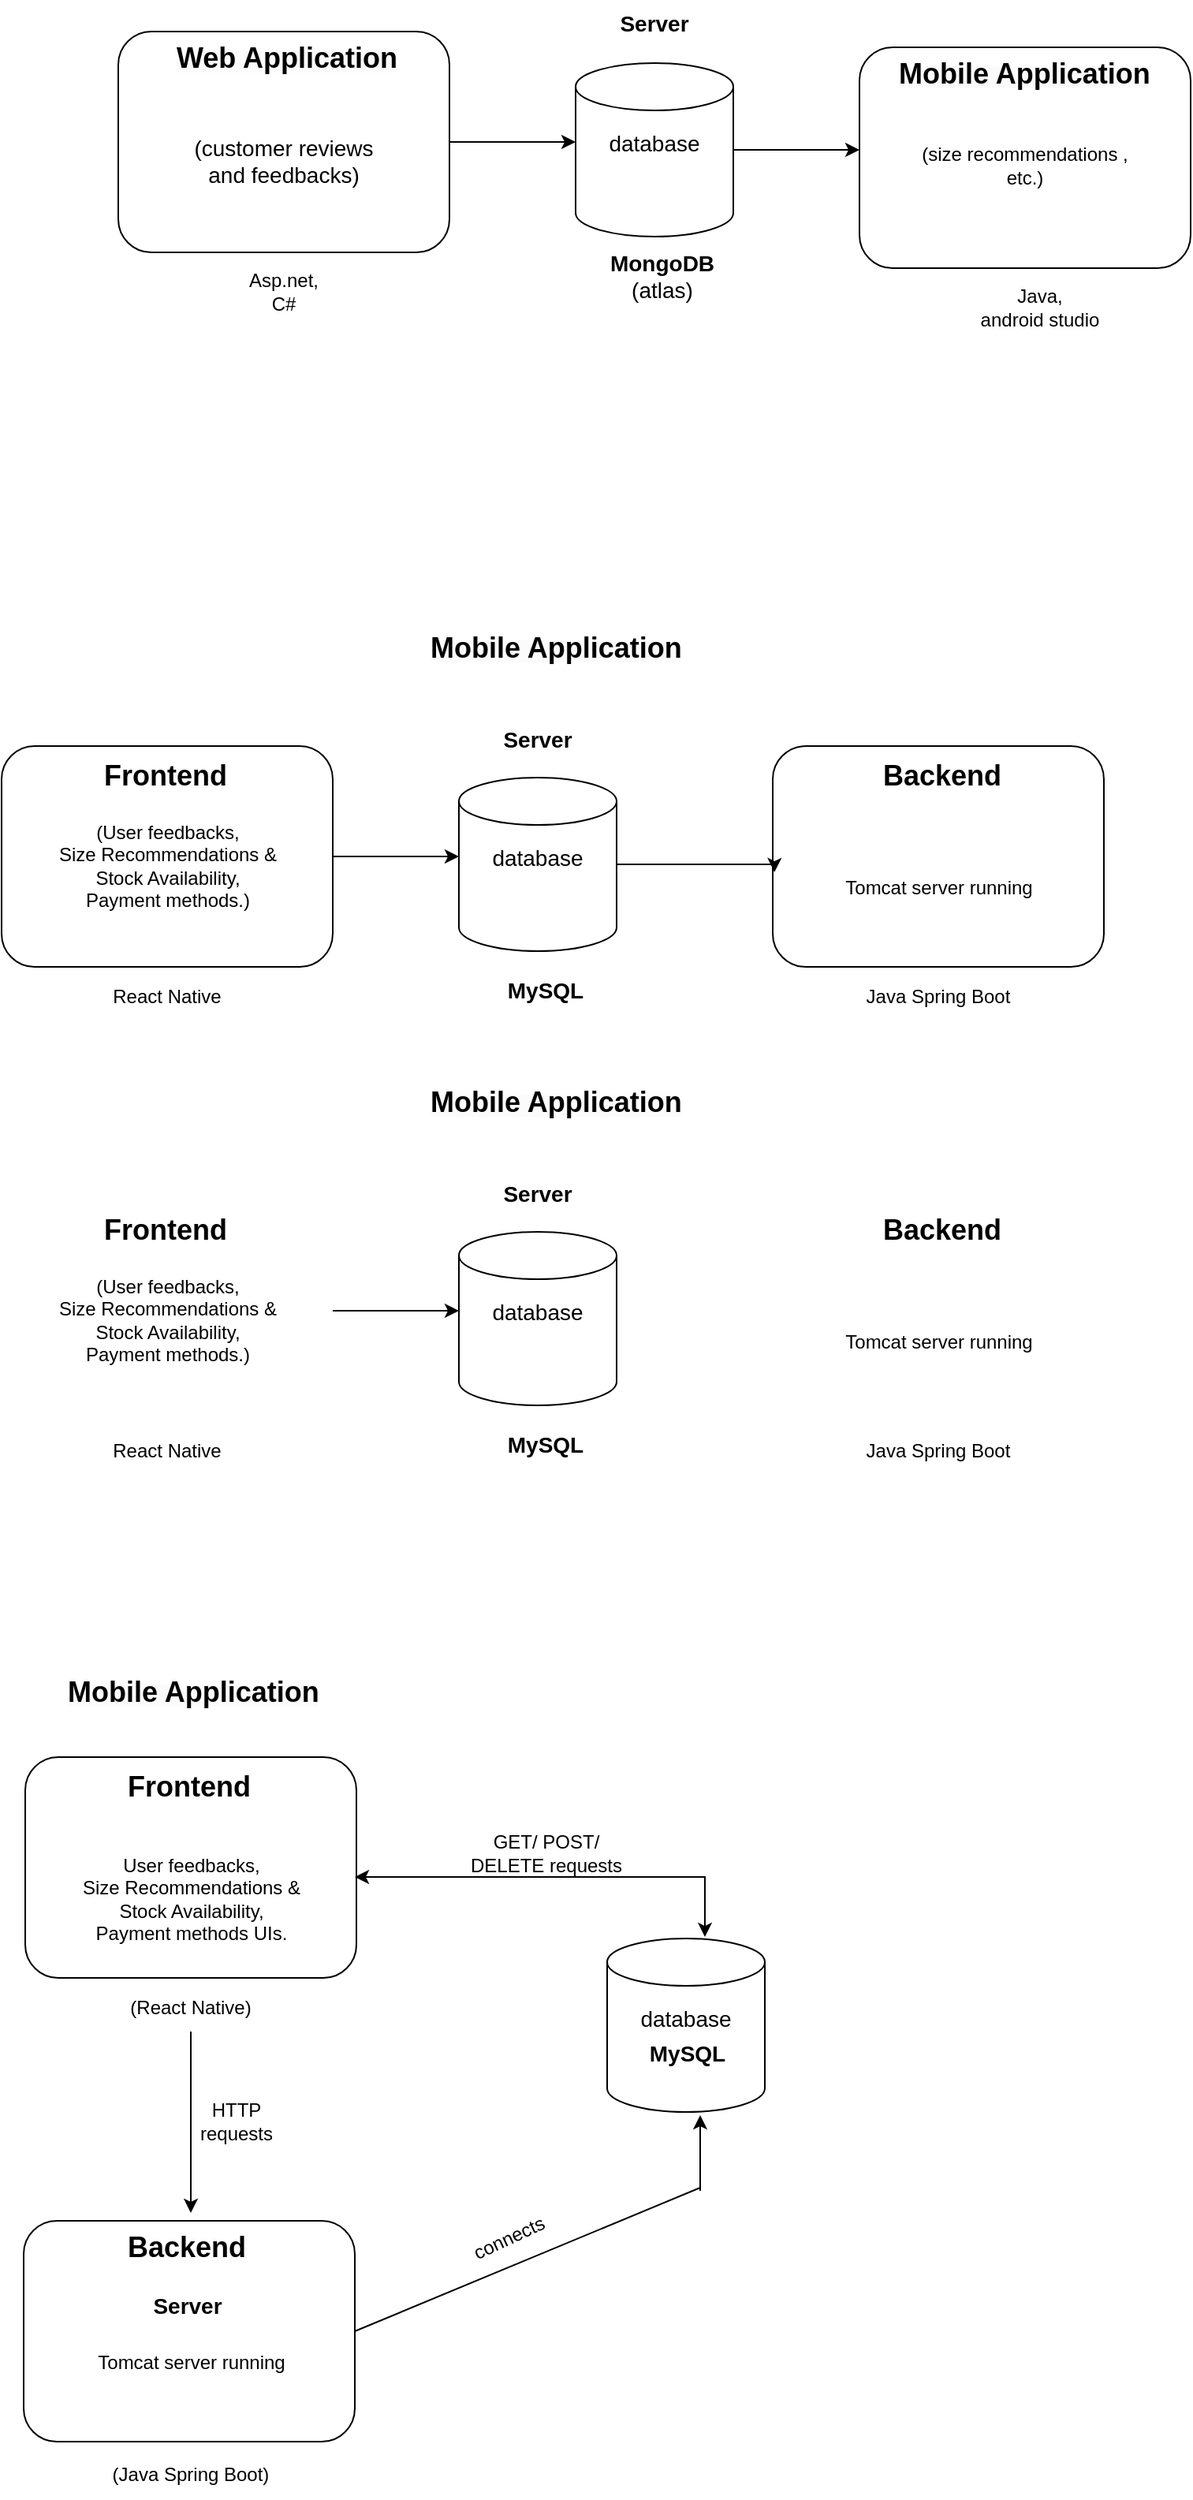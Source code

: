<mxfile version="20.8.16" type="device"><diagram name="Page-1" id="BZRV-TY9ibKb0vm54jg0"><mxGraphModel dx="1674" dy="854" grid="0" gridSize="10" guides="1" tooltips="1" connect="1" arrows="1" fold="1" page="1" pageScale="1" pageWidth="850" pageHeight="1100" math="0" shadow="0"><root><mxCell id="0"/><mxCell id="1" parent="0"/><mxCell id="CbZB21mDeEipqiawHcd9-1" value="" style="rounded=1;whiteSpace=wrap;html=1;" parent="1" vertex="1"><mxGeometry x="150" y="190" width="210" height="140" as="geometry"/></mxCell><mxCell id="CbZB21mDeEipqiawHcd9-3" value="Asp.net, C#" style="text;html=1;strokeColor=none;fillColor=none;align=center;verticalAlign=middle;whiteSpace=wrap;rounded=0;" parent="1" vertex="1"><mxGeometry x="225" y="340" width="60" height="30" as="geometry"/></mxCell><mxCell id="CbZB21mDeEipqiawHcd9-4" value="&lt;br&gt;&lt;font style=&quot;font-size: 14px;&quot;&gt;(customer reviews and feedbacks)&lt;/font&gt;" style="text;html=1;strokeColor=none;fillColor=none;align=center;verticalAlign=middle;whiteSpace=wrap;rounded=0;" parent="1" vertex="1"><mxGeometry x="185" y="250" width="140" height="30" as="geometry"/></mxCell><mxCell id="CbZB21mDeEipqiawHcd9-5" value="&lt;b style=&quot;border-color: var(--border-color); color: rgb(0, 0, 0); font-family: Helvetica; font-size: 12px; font-style: normal; font-variant-ligatures: normal; font-variant-caps: normal; letter-spacing: normal; orphans: 2; text-align: center; text-indent: 0px; text-transform: none; widows: 2; word-spacing: 0px; -webkit-text-stroke-width: 0px; background-color: rgb(251, 251, 251); text-decoration-thickness: initial; text-decoration-style: initial; text-decoration-color: initial;&quot;&gt;&lt;font style=&quot;border-color: var(--border-color); font-size: 18px;&quot;&gt;Web Application&lt;br style=&quot;border-color: var(--border-color);&quot;&gt;&lt;/font&gt;&lt;/b&gt;" style="text;whiteSpace=wrap;html=1;fontSize=18;" parent="1" vertex="1"><mxGeometry x="185" y="190" width="145" height="50" as="geometry"/></mxCell><mxCell id="CbZB21mDeEipqiawHcd9-6" value="" style="endArrow=classic;html=1;rounded=0;fontSize=18;exitX=1;exitY=0.5;exitDx=0;exitDy=0;" parent="1" source="CbZB21mDeEipqiawHcd9-1" edge="1"><mxGeometry width="50" height="50" relative="1" as="geometry"><mxPoint x="400" y="320" as="sourcePoint"/><mxPoint x="440" y="260" as="targetPoint"/></mxGeometry></mxCell><mxCell id="CbZB21mDeEipqiawHcd9-7" value="" style="shape=cylinder3;whiteSpace=wrap;html=1;boundedLbl=1;backgroundOutline=1;size=15;fontSize=18;" parent="1" vertex="1"><mxGeometry x="440" y="210" width="100" height="110" as="geometry"/></mxCell><mxCell id="CbZB21mDeEipqiawHcd9-8" value="&lt;font style=&quot;font-size: 14px;&quot;&gt;database&lt;/font&gt;" style="text;html=1;strokeColor=none;fillColor=none;align=center;verticalAlign=middle;whiteSpace=wrap;rounded=0;fontSize=18;" parent="1" vertex="1"><mxGeometry x="460" y="245" width="60" height="30" as="geometry"/></mxCell><mxCell id="CbZB21mDeEipqiawHcd9-9" value="&lt;b&gt;MongoDB&lt;br&gt;&lt;/b&gt;(atlas)" style="text;html=1;strokeColor=none;fillColor=none;align=center;verticalAlign=middle;whiteSpace=wrap;rounded=0;fontSize=14;" parent="1" vertex="1"><mxGeometry x="460" y="330" width="70" height="30" as="geometry"/></mxCell><mxCell id="CbZB21mDeEipqiawHcd9-10" value="" style="endArrow=classic;html=1;rounded=0;fontSize=14;exitX=1;exitY=0.5;exitDx=0;exitDy=0;exitPerimeter=0;" parent="1" source="CbZB21mDeEipqiawHcd9-7" edge="1"><mxGeometry width="50" height="50" relative="1" as="geometry"><mxPoint x="610" y="320" as="sourcePoint"/><mxPoint x="620" y="265" as="targetPoint"/></mxGeometry></mxCell><mxCell id="CbZB21mDeEipqiawHcd9-11" value="" style="rounded=1;whiteSpace=wrap;html=1;" parent="1" vertex="1"><mxGeometry x="620" y="200" width="210" height="140" as="geometry"/></mxCell><mxCell id="CbZB21mDeEipqiawHcd9-12" value="Java, &lt;br&gt;android studio" style="text;html=1;strokeColor=none;fillColor=none;align=center;verticalAlign=middle;whiteSpace=wrap;rounded=0;" parent="1" vertex="1"><mxGeometry x="687.5" y="350" width="92.5" height="30" as="geometry"/></mxCell><mxCell id="CbZB21mDeEipqiawHcd9-13" value="(size recommendations , etc.)" style="text;html=1;strokeColor=none;fillColor=none;align=center;verticalAlign=middle;whiteSpace=wrap;rounded=0;" parent="1" vertex="1"><mxGeometry x="655" y="260" width="140" height="30" as="geometry"/></mxCell><mxCell id="CbZB21mDeEipqiawHcd9-14" value="&lt;b style=&quot;border-color: var(--border-color); color: rgb(0, 0, 0); font-family: Helvetica; font-size: 12px; font-style: normal; font-variant-ligatures: normal; font-variant-caps: normal; letter-spacing: normal; orphans: 2; text-align: center; text-indent: 0px; text-transform: none; widows: 2; word-spacing: 0px; -webkit-text-stroke-width: 0px; background-color: rgb(251, 251, 251); text-decoration-thickness: initial; text-decoration-style: initial; text-decoration-color: initial;&quot;&gt;&lt;font style=&quot;border-color: var(--border-color); font-size: 18px;&quot;&gt;Mobile Application&lt;br style=&quot;border-color: var(--border-color);&quot;&gt;&lt;/font&gt;&lt;/b&gt;" style="text;whiteSpace=wrap;html=1;fontSize=18;" parent="1" vertex="1"><mxGeometry x="642.5" y="200" width="165" height="50" as="geometry"/></mxCell><mxCell id="CbZB21mDeEipqiawHcd9-16" value="&lt;b&gt;Server&lt;/b&gt;" style="text;html=1;strokeColor=none;fillColor=none;align=center;verticalAlign=middle;whiteSpace=wrap;rounded=0;fontSize=14;" parent="1" vertex="1"><mxGeometry x="460" y="170" width="60" height="30" as="geometry"/></mxCell><mxCell id="sS0dzInzM89B-67DQbU6-15" value="" style="rounded=1;whiteSpace=wrap;html=1;" vertex="1" parent="1"><mxGeometry x="565" y="643" width="210" height="140" as="geometry"/></mxCell><mxCell id="sS0dzInzM89B-67DQbU6-16" value="Java Spring Boot&lt;br&gt;" style="text;html=1;strokeColor=none;fillColor=none;align=center;verticalAlign=middle;whiteSpace=wrap;rounded=0;" vertex="1" parent="1"><mxGeometry x="590.13" y="787" width="159.75" height="30" as="geometry"/></mxCell><mxCell id="sS0dzInzM89B-67DQbU6-17" value="Tomcat server running" style="text;html=1;strokeColor=none;fillColor=none;align=center;verticalAlign=middle;whiteSpace=wrap;rounded=0;" vertex="1" parent="1"><mxGeometry x="596.5" y="712" width="147" height="41" as="geometry"/></mxCell><mxCell id="sS0dzInzM89B-67DQbU6-18" value="&lt;b style=&quot;border-color: var(--border-color); color: rgb(0, 0, 0); font-family: Helvetica; font-size: 12px; font-style: normal; font-variant-ligatures: normal; font-variant-caps: normal; letter-spacing: normal; orphans: 2; text-align: center; text-indent: 0px; text-transform: none; widows: 2; word-spacing: 0px; -webkit-text-stroke-width: 0px; background-color: rgb(251, 251, 251); text-decoration-thickness: initial; text-decoration-style: initial; text-decoration-color: initial;&quot;&gt;&lt;font style=&quot;border-color: var(--border-color); font-size: 18px;&quot;&gt;Mobile Application&lt;br style=&quot;border-color: var(--border-color);&quot;&gt;&lt;/font&gt;&lt;/b&gt;" style="text;whiteSpace=wrap;html=1;fontSize=18;" vertex="1" parent="1"><mxGeometry x="346" y="564" width="165" height="50" as="geometry"/></mxCell><mxCell id="sS0dzInzM89B-67DQbU6-19" value="" style="rounded=1;whiteSpace=wrap;html=1;" vertex="1" parent="1"><mxGeometry x="76" y="643" width="210" height="140" as="geometry"/></mxCell><mxCell id="sS0dzInzM89B-67DQbU6-20" value="&lt;br&gt;" style="text;html=1;strokeColor=none;fillColor=none;align=center;verticalAlign=middle;whiteSpace=wrap;rounded=0;" vertex="1" parent="1"><mxGeometry x="111" y="703" width="140" height="30" as="geometry"/></mxCell><mxCell id="sS0dzInzM89B-67DQbU6-21" value="&lt;b&gt;Frontend&lt;/b&gt;" style="text;whiteSpace=wrap;html=1;fontSize=18;" vertex="1" parent="1"><mxGeometry x="138.5" y="645" width="85" height="50" as="geometry"/></mxCell><mxCell id="sS0dzInzM89B-67DQbU6-22" value="" style="endArrow=classic;html=1;rounded=0;fontSize=18;exitX=1;exitY=0.5;exitDx=0;exitDy=0;" edge="1" source="sS0dzInzM89B-67DQbU6-19" parent="1"><mxGeometry width="50" height="50" relative="1" as="geometry"><mxPoint x="326" y="773" as="sourcePoint"/><mxPoint x="366" y="713" as="targetPoint"/></mxGeometry></mxCell><mxCell id="sS0dzInzM89B-67DQbU6-27" style="edgeStyle=orthogonalEdgeStyle;rounded=0;orthogonalLoop=1;jettySize=auto;html=1;entryX=0.005;entryY=0.571;entryDx=0;entryDy=0;entryPerimeter=0;" edge="1" parent="1" source="sS0dzInzM89B-67DQbU6-23" target="sS0dzInzM89B-67DQbU6-15"><mxGeometry relative="1" as="geometry"><Array as="points"><mxPoint x="523" y="718"/><mxPoint x="523" y="718"/></Array></mxGeometry></mxCell><mxCell id="sS0dzInzM89B-67DQbU6-23" value="" style="shape=cylinder3;whiteSpace=wrap;html=1;boundedLbl=1;backgroundOutline=1;size=15;fontSize=18;" vertex="1" parent="1"><mxGeometry x="366" y="663" width="100" height="110" as="geometry"/></mxCell><mxCell id="sS0dzInzM89B-67DQbU6-24" value="&lt;font style=&quot;font-size: 14px;&quot;&gt;database&lt;/font&gt;" style="text;html=1;strokeColor=none;fillColor=none;align=center;verticalAlign=middle;whiteSpace=wrap;rounded=0;fontSize=18;" vertex="1" parent="1"><mxGeometry x="386" y="698" width="60" height="30" as="geometry"/></mxCell><mxCell id="sS0dzInzM89B-67DQbU6-25" value="&lt;b&gt;MySQL&lt;/b&gt;" style="text;html=1;strokeColor=none;fillColor=none;align=center;verticalAlign=middle;whiteSpace=wrap;rounded=0;fontSize=14;" vertex="1" parent="1"><mxGeometry x="386" y="783" width="70" height="30" as="geometry"/></mxCell><mxCell id="sS0dzInzM89B-67DQbU6-26" value="&lt;b&gt;Server&lt;/b&gt;" style="text;html=1;strokeColor=none;fillColor=none;align=center;verticalAlign=middle;whiteSpace=wrap;rounded=0;fontSize=14;" vertex="1" parent="1"><mxGeometry x="386" y="624" width="60" height="30" as="geometry"/></mxCell><mxCell id="sS0dzInzM89B-67DQbU6-28" value="(User feedbacks,&lt;br&gt;Size Recommendations &amp;amp; Stock Availability,&lt;br&gt;Payment methods.)" style="text;html=1;strokeColor=none;fillColor=none;align=center;verticalAlign=middle;whiteSpace=wrap;rounded=0;" vertex="1" parent="1"><mxGeometry x="107.5" y="698" width="147" height="41" as="geometry"/></mxCell><mxCell id="sS0dzInzM89B-67DQbU6-29" value="React Native" style="text;html=1;strokeColor=none;fillColor=none;align=center;verticalAlign=middle;whiteSpace=wrap;rounded=0;" vertex="1" parent="1"><mxGeometry x="101.12" y="787" width="159.75" height="30" as="geometry"/></mxCell><mxCell id="sS0dzInzM89B-67DQbU6-30" style="edgeStyle=orthogonalEdgeStyle;rounded=0;orthogonalLoop=1;jettySize=auto;html=1;exitX=0.5;exitY=1;exitDx=0;exitDy=0;" edge="1" parent="1" source="sS0dzInzM89B-67DQbU6-29" target="sS0dzInzM89B-67DQbU6-29"><mxGeometry relative="1" as="geometry"/></mxCell><mxCell id="sS0dzInzM89B-67DQbU6-31" value="&lt;b&gt;Backend&lt;/b&gt;" style="text;whiteSpace=wrap;html=1;fontSize=18;" vertex="1" parent="1"><mxGeometry x="632.5" y="645" width="85" height="50" as="geometry"/></mxCell><mxCell id="sS0dzInzM89B-67DQbU6-32" value="" style="rounded=1;whiteSpace=wrap;html=1;" vertex="1" parent="1"><mxGeometry x="91" y="1284" width="210" height="140" as="geometry"/></mxCell><mxCell id="sS0dzInzM89B-67DQbU6-33" value="Java Spring Boot&lt;br&gt;" style="text;html=1;strokeColor=none;fillColor=none;align=center;verticalAlign=middle;whiteSpace=wrap;rounded=0;" vertex="1" parent="1"><mxGeometry x="590.13" y="1075" width="159.75" height="30" as="geometry"/></mxCell><mxCell id="sS0dzInzM89B-67DQbU6-34" value="Tomcat server running" style="text;html=1;strokeColor=none;fillColor=none;align=center;verticalAlign=middle;whiteSpace=wrap;rounded=0;" vertex="1" parent="1"><mxGeometry x="596.5" y="1000" width="147" height="41" as="geometry"/></mxCell><mxCell id="sS0dzInzM89B-67DQbU6-35" value="&lt;b style=&quot;border-color: var(--border-color); color: rgb(0, 0, 0); font-family: Helvetica; font-size: 12px; font-style: normal; font-variant-ligatures: normal; font-variant-caps: normal; letter-spacing: normal; orphans: 2; text-align: center; text-indent: 0px; text-transform: none; widows: 2; word-spacing: 0px; -webkit-text-stroke-width: 0px; background-color: rgb(251, 251, 251); text-decoration-thickness: initial; text-decoration-style: initial; text-decoration-color: initial;&quot;&gt;&lt;font style=&quot;border-color: var(--border-color); font-size: 18px;&quot;&gt;Mobile Application&lt;br style=&quot;border-color: var(--border-color);&quot;&gt;&lt;/font&gt;&lt;/b&gt;" style="text;whiteSpace=wrap;html=1;fontSize=18;" vertex="1" parent="1"><mxGeometry x="346" y="852" width="165" height="50" as="geometry"/></mxCell><mxCell id="sS0dzInzM89B-67DQbU6-36" value="&lt;br&gt;" style="text;html=1;strokeColor=none;fillColor=none;align=center;verticalAlign=middle;whiteSpace=wrap;rounded=0;" vertex="1" parent="1"><mxGeometry x="111" y="991" width="140" height="30" as="geometry"/></mxCell><mxCell id="sS0dzInzM89B-67DQbU6-37" value="&lt;b&gt;Frontend&lt;/b&gt;" style="text;whiteSpace=wrap;html=1;fontSize=18;" vertex="1" parent="1"><mxGeometry x="138.5" y="933" width="85" height="50" as="geometry"/></mxCell><mxCell id="sS0dzInzM89B-67DQbU6-38" value="" style="endArrow=classic;html=1;rounded=0;fontSize=18;exitX=1;exitY=0.5;exitDx=0;exitDy=0;" edge="1" parent="1"><mxGeometry width="50" height="50" relative="1" as="geometry"><mxPoint x="286" y="1001" as="sourcePoint"/><mxPoint x="366" y="1001" as="targetPoint"/></mxGeometry></mxCell><mxCell id="sS0dzInzM89B-67DQbU6-40" value="" style="shape=cylinder3;whiteSpace=wrap;html=1;boundedLbl=1;backgroundOutline=1;size=15;fontSize=18;" vertex="1" parent="1"><mxGeometry x="366" y="951" width="100" height="110" as="geometry"/></mxCell><mxCell id="sS0dzInzM89B-67DQbU6-41" value="&lt;font style=&quot;font-size: 14px;&quot;&gt;database&lt;/font&gt;" style="text;html=1;strokeColor=none;fillColor=none;align=center;verticalAlign=middle;whiteSpace=wrap;rounded=0;fontSize=18;" vertex="1" parent="1"><mxGeometry x="386" y="986" width="60" height="30" as="geometry"/></mxCell><mxCell id="sS0dzInzM89B-67DQbU6-42" value="&lt;b&gt;MySQL&lt;/b&gt;" style="text;html=1;strokeColor=none;fillColor=none;align=center;verticalAlign=middle;whiteSpace=wrap;rounded=0;fontSize=14;" vertex="1" parent="1"><mxGeometry x="386" y="1071" width="70" height="30" as="geometry"/></mxCell><mxCell id="sS0dzInzM89B-67DQbU6-43" value="&lt;b&gt;Server&lt;/b&gt;" style="text;html=1;strokeColor=none;fillColor=none;align=center;verticalAlign=middle;whiteSpace=wrap;rounded=0;fontSize=14;" vertex="1" parent="1"><mxGeometry x="386" y="912" width="60" height="30" as="geometry"/></mxCell><mxCell id="sS0dzInzM89B-67DQbU6-44" value="(User feedbacks,&lt;br&gt;Size Recommendations &amp;amp; Stock Availability,&lt;br&gt;Payment methods.)" style="text;html=1;strokeColor=none;fillColor=none;align=center;verticalAlign=middle;whiteSpace=wrap;rounded=0;" vertex="1" parent="1"><mxGeometry x="107.5" y="986" width="147" height="41" as="geometry"/></mxCell><mxCell id="sS0dzInzM89B-67DQbU6-45" value="React Native" style="text;html=1;strokeColor=none;fillColor=none;align=center;verticalAlign=middle;whiteSpace=wrap;rounded=0;" vertex="1" parent="1"><mxGeometry x="101.12" y="1075" width="159.75" height="30" as="geometry"/></mxCell><mxCell id="sS0dzInzM89B-67DQbU6-46" style="edgeStyle=orthogonalEdgeStyle;rounded=0;orthogonalLoop=1;jettySize=auto;html=1;exitX=0.5;exitY=1;exitDx=0;exitDy=0;" edge="1" source="sS0dzInzM89B-67DQbU6-45" target="sS0dzInzM89B-67DQbU6-45" parent="1"><mxGeometry relative="1" as="geometry"/></mxCell><mxCell id="sS0dzInzM89B-67DQbU6-47" value="&lt;b&gt;Backend&lt;/b&gt;" style="text;whiteSpace=wrap;html=1;fontSize=18;" vertex="1" parent="1"><mxGeometry x="632.5" y="933" width="85" height="50" as="geometry"/></mxCell><mxCell id="sS0dzInzM89B-67DQbU6-48" value="" style="rounded=1;whiteSpace=wrap;html=1;" vertex="1" parent="1"><mxGeometry x="90" y="1578" width="210" height="140" as="geometry"/></mxCell><mxCell id="sS0dzInzM89B-67DQbU6-49" value="(Java Spring Boot)" style="text;html=1;strokeColor=none;fillColor=none;align=center;verticalAlign=middle;whiteSpace=wrap;rounded=0;" vertex="1" parent="1"><mxGeometry x="116.14" y="1724" width="159.75" height="30" as="geometry"/></mxCell><mxCell id="sS0dzInzM89B-67DQbU6-50" value="Tomcat server running" style="text;html=1;strokeColor=none;fillColor=none;align=center;verticalAlign=middle;whiteSpace=wrap;rounded=0;" vertex="1" parent="1"><mxGeometry x="122.5" y="1647" width="147" height="41" as="geometry"/></mxCell><mxCell id="sS0dzInzM89B-67DQbU6-51" value="&lt;b style=&quot;border-color: var(--border-color); color: rgb(0, 0, 0); font-family: Helvetica; font-size: 12px; font-style: normal; font-variant-ligatures: normal; font-variant-caps: normal; letter-spacing: normal; orphans: 2; text-align: center; text-indent: 0px; text-transform: none; widows: 2; word-spacing: 0px; -webkit-text-stroke-width: 0px; background-color: rgb(251, 251, 251); text-decoration-thickness: initial; text-decoration-style: initial; text-decoration-color: initial;&quot;&gt;&lt;font style=&quot;border-color: var(--border-color); font-size: 18px;&quot;&gt;Mobile Application&lt;br style=&quot;border-color: var(--border-color);&quot;&gt;&lt;/font&gt;&lt;/b&gt;" style="text;whiteSpace=wrap;html=1;fontSize=18;" vertex="1" parent="1"><mxGeometry x="116.14" y="1226" width="165" height="50" as="geometry"/></mxCell><mxCell id="sS0dzInzM89B-67DQbU6-52" value="&lt;br&gt;" style="text;html=1;strokeColor=none;fillColor=none;align=center;verticalAlign=middle;whiteSpace=wrap;rounded=0;" vertex="1" parent="1"><mxGeometry x="126" y="1353" width="140" height="30" as="geometry"/></mxCell><mxCell id="sS0dzInzM89B-67DQbU6-53" value="&lt;b&gt;Frontend&lt;/b&gt;" style="text;whiteSpace=wrap;html=1;fontSize=18;" vertex="1" parent="1"><mxGeometry x="153.5" y="1286" width="85" height="50" as="geometry"/></mxCell><mxCell id="sS0dzInzM89B-67DQbU6-56" value="" style="shape=cylinder3;whiteSpace=wrap;html=1;boundedLbl=1;backgroundOutline=1;size=15;fontSize=18;" vertex="1" parent="1"><mxGeometry x="460" y="1399" width="100" height="110" as="geometry"/></mxCell><mxCell id="sS0dzInzM89B-67DQbU6-57" value="&lt;font style=&quot;font-size: 14px;&quot;&gt;database&lt;/font&gt;" style="text;html=1;strokeColor=none;fillColor=none;align=center;verticalAlign=middle;whiteSpace=wrap;rounded=0;fontSize=18;" vertex="1" parent="1"><mxGeometry x="480" y="1434" width="60" height="30" as="geometry"/></mxCell><mxCell id="sS0dzInzM89B-67DQbU6-58" value="&lt;b&gt;MySQL&lt;/b&gt;" style="text;html=1;strokeColor=none;fillColor=none;align=center;verticalAlign=middle;whiteSpace=wrap;rounded=0;fontSize=14;" vertex="1" parent="1"><mxGeometry x="475.5" y="1457" width="70" height="30" as="geometry"/></mxCell><mxCell id="sS0dzInzM89B-67DQbU6-59" value="&lt;b&gt;Server&lt;/b&gt;" style="text;html=1;strokeColor=none;fillColor=none;align=center;verticalAlign=middle;whiteSpace=wrap;rounded=0;fontSize=14;" vertex="1" parent="1"><mxGeometry x="163.5" y="1617" width="60" height="30" as="geometry"/></mxCell><mxCell id="sS0dzInzM89B-67DQbU6-60" value="User feedbacks,&lt;br&gt;Size Recommendations &amp;amp; Stock Availability,&lt;br&gt;Payment methods UIs." style="text;html=1;strokeColor=none;fillColor=none;align=center;verticalAlign=middle;whiteSpace=wrap;rounded=0;" vertex="1" parent="1"><mxGeometry x="122.5" y="1353" width="147" height="41" as="geometry"/></mxCell><mxCell id="sS0dzInzM89B-67DQbU6-61" value="(React Native)" style="text;html=1;strokeColor=none;fillColor=none;align=center;verticalAlign=middle;whiteSpace=wrap;rounded=0;" vertex="1" parent="1"><mxGeometry x="116.13" y="1428" width="159.75" height="30" as="geometry"/></mxCell><mxCell id="sS0dzInzM89B-67DQbU6-63" value="&lt;b&gt;Backend&lt;/b&gt;" style="text;whiteSpace=wrap;html=1;fontSize=18;" vertex="1" parent="1"><mxGeometry x="153.51" y="1578" width="85" height="50" as="geometry"/></mxCell><mxCell id="sS0dzInzM89B-67DQbU6-68" value="" style="endArrow=none;html=1;rounded=0;exitX=1;exitY=0.5;exitDx=0;exitDy=0;" edge="1" parent="1" source="sS0dzInzM89B-67DQbU6-48"><mxGeometry width="50" height="50" relative="1" as="geometry"><mxPoint x="407" y="1330" as="sourcePoint"/><mxPoint x="519" y="1557" as="targetPoint"/></mxGeometry></mxCell><mxCell id="sS0dzInzM89B-67DQbU6-69" value="" style="endArrow=classic;html=1;rounded=0;" edge="1" parent="1"><mxGeometry width="50" height="50" relative="1" as="geometry"><mxPoint x="519" y="1559" as="sourcePoint"/><mxPoint x="519" y="1511" as="targetPoint"/></mxGeometry></mxCell><mxCell id="sS0dzInzM89B-67DQbU6-70" value="connects" style="text;html=1;strokeColor=none;fillColor=none;align=center;verticalAlign=middle;whiteSpace=wrap;rounded=0;rotation=-25;" vertex="1" parent="1"><mxGeometry x="368" y="1574" width="60" height="30" as="geometry"/></mxCell><mxCell id="sS0dzInzM89B-67DQbU6-71" value="HTTP requests" style="text;html=1;strokeColor=none;fillColor=none;align=center;verticalAlign=middle;whiteSpace=wrap;rounded=0;" vertex="1" parent="1"><mxGeometry x="194.5" y="1500" width="60" height="30" as="geometry"/></mxCell><mxCell id="sS0dzInzM89B-67DQbU6-74" value="" style="endArrow=classic;html=1;rounded=0;exitX=0.5;exitY=1;exitDx=0;exitDy=0;" edge="1" parent="1" source="sS0dzInzM89B-67DQbU6-61"><mxGeometry width="50" height="50" relative="1" as="geometry"><mxPoint x="54" y="1531" as="sourcePoint"/><mxPoint x="196" y="1573" as="targetPoint"/></mxGeometry></mxCell><mxCell id="sS0dzInzM89B-67DQbU6-76" value="" style="endArrow=classic;startArrow=classic;html=1;rounded=0;entryX=0.62;entryY=-0.009;entryDx=0;entryDy=0;entryPerimeter=0;" edge="1" parent="1" target="sS0dzInzM89B-67DQbU6-56"><mxGeometry width="50" height="50" relative="1" as="geometry"><mxPoint x="300" y="1360" as="sourcePoint"/><mxPoint x="620" y="1340" as="targetPoint"/><Array as="points"><mxPoint x="522" y="1360"/><mxPoint x="522" y="1370"/></Array></mxGeometry></mxCell><mxCell id="sS0dzInzM89B-67DQbU6-77" value="GET/ POST/ DELETE requests" style="text;html=1;strokeColor=none;fillColor=none;align=center;verticalAlign=middle;whiteSpace=wrap;rounded=0;" vertex="1" parent="1"><mxGeometry x="363.5" y="1330" width="115" height="30" as="geometry"/></mxCell></root></mxGraphModel></diagram></mxfile>